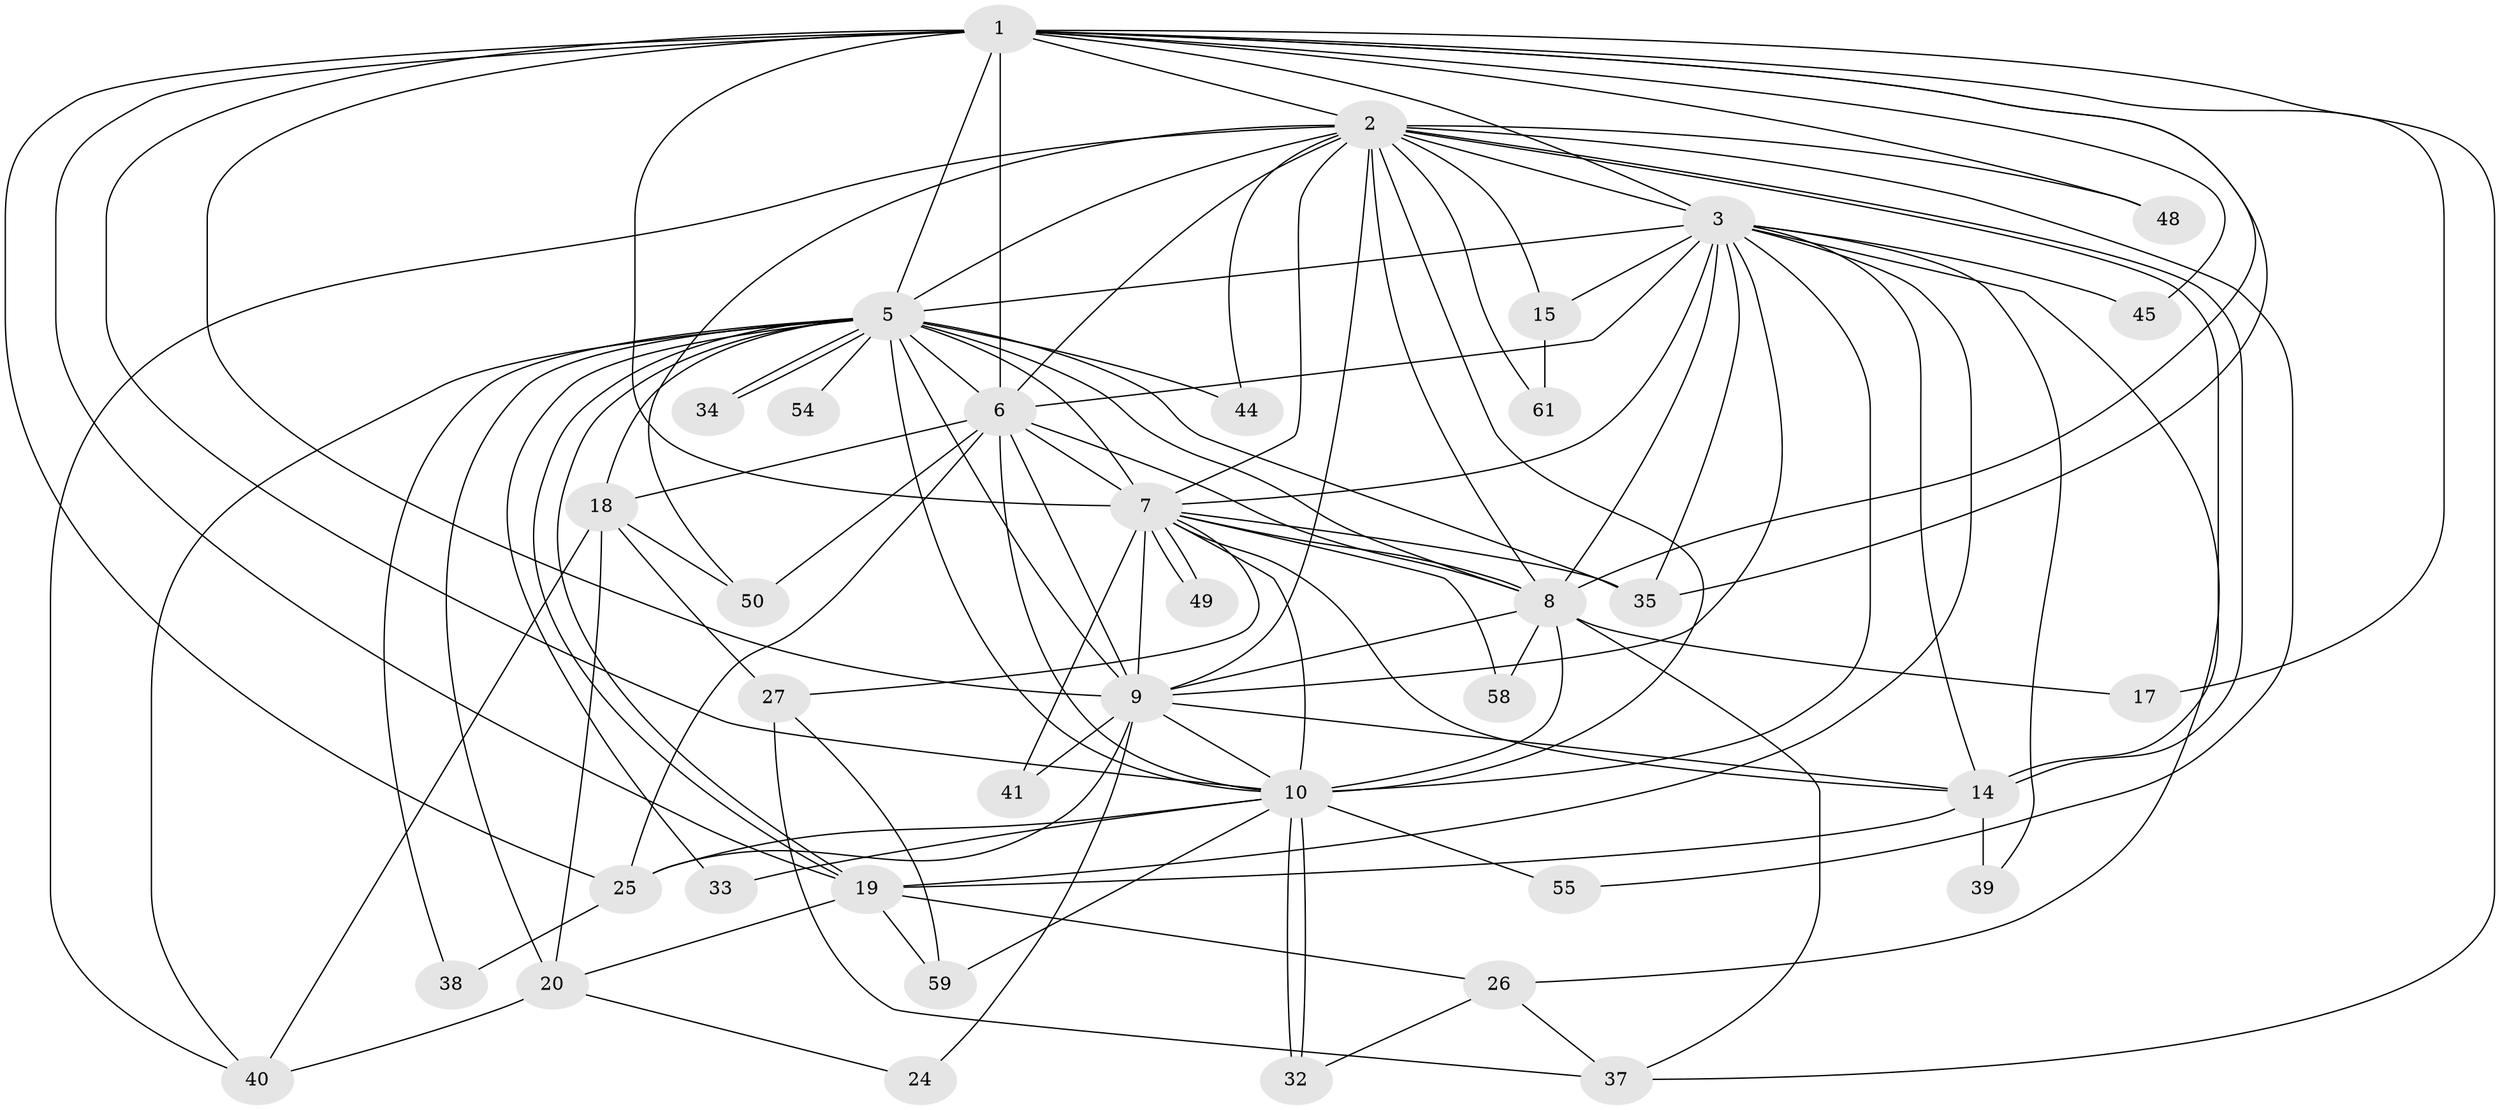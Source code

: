// original degree distribution, {17: 0.025974025974025976, 19: 0.025974025974025976, 14: 0.012987012987012988, 26: 0.012987012987012988, 18: 0.025974025974025976, 16: 0.012987012987012988, 13: 0.012987012987012988, 3: 0.11688311688311688, 5: 0.05194805194805195, 6: 0.012987012987012988, 2: 0.5714285714285714, 4: 0.1038961038961039, 8: 0.012987012987012988}
// Generated by graph-tools (version 1.1) at 2025/13/03/09/25 04:13:48]
// undirected, 38 vertices, 111 edges
graph export_dot {
graph [start="1"]
  node [color=gray90,style=filled];
  1 [super="+4+30+29+11"];
  2 [super="+66"];
  3 [super="+23+63+73+56"];
  5 [super="+47+16+68+13"];
  6 [super="+60+21+70"];
  7;
  8;
  9 [super="+31"];
  10 [super="+12+22"];
  14 [super="+28+36"];
  15;
  17;
  18 [super="+46"];
  19;
  20;
  24;
  25 [super="+53"];
  26;
  27;
  32 [super="+57"];
  33;
  34 [super="+77"];
  35 [super="+42"];
  37 [super="+64+43"];
  38;
  39;
  40;
  41;
  44;
  45;
  48;
  49;
  50 [super="+69"];
  54;
  55;
  58;
  59 [super="+75"];
  61;
  1 -- 2 [weight=2];
  1 -- 3 [weight=4];
  1 -- 5 [weight=4];
  1 -- 6 [weight=4];
  1 -- 7 [weight=2];
  1 -- 8 [weight=3];
  1 -- 9 [weight=2];
  1 -- 10 [weight=3];
  1 -- 25;
  1 -- 35;
  1 -- 45;
  1 -- 48;
  1 -- 17;
  1 -- 37;
  1 -- 19;
  2 -- 3;
  2 -- 5;
  2 -- 6;
  2 -- 7;
  2 -- 8;
  2 -- 9;
  2 -- 10 [weight=2];
  2 -- 14;
  2 -- 14;
  2 -- 15;
  2 -- 44;
  2 -- 48;
  2 -- 55;
  2 -- 61;
  2 -- 50;
  2 -- 40;
  3 -- 5;
  3 -- 6 [weight=2];
  3 -- 7;
  3 -- 8 [weight=2];
  3 -- 9;
  3 -- 10 [weight=3];
  3 -- 15;
  3 -- 26;
  3 -- 39;
  3 -- 45;
  3 -- 14;
  3 -- 35;
  3 -- 19;
  5 -- 6 [weight=3];
  5 -- 7 [weight=2];
  5 -- 8 [weight=2];
  5 -- 9;
  5 -- 10;
  5 -- 18;
  5 -- 19;
  5 -- 19;
  5 -- 20;
  5 -- 33;
  5 -- 34 [weight=2];
  5 -- 34;
  5 -- 38;
  5 -- 40;
  5 -- 54 [weight=2];
  5 -- 35;
  5 -- 44;
  6 -- 7;
  6 -- 8 [weight=2];
  6 -- 9;
  6 -- 10;
  6 -- 18;
  6 -- 50;
  6 -- 25;
  7 -- 8;
  7 -- 9;
  7 -- 10;
  7 -- 27;
  7 -- 35;
  7 -- 41;
  7 -- 49;
  7 -- 49;
  7 -- 58;
  7 -- 14;
  8 -- 9;
  8 -- 10;
  8 -- 17;
  8 -- 58;
  8 -- 37;
  9 -- 10;
  9 -- 24;
  9 -- 41;
  9 -- 25;
  9 -- 14;
  10 -- 25;
  10 -- 32;
  10 -- 32;
  10 -- 33;
  10 -- 55;
  10 -- 59;
  14 -- 39 [weight=2];
  14 -- 19;
  15 -- 61;
  18 -- 27;
  18 -- 40;
  18 -- 20;
  18 -- 50;
  19 -- 20;
  19 -- 26;
  19 -- 59;
  20 -- 24;
  20 -- 40;
  25 -- 38;
  26 -- 37;
  26 -- 32;
  27 -- 37;
  27 -- 59;
}
